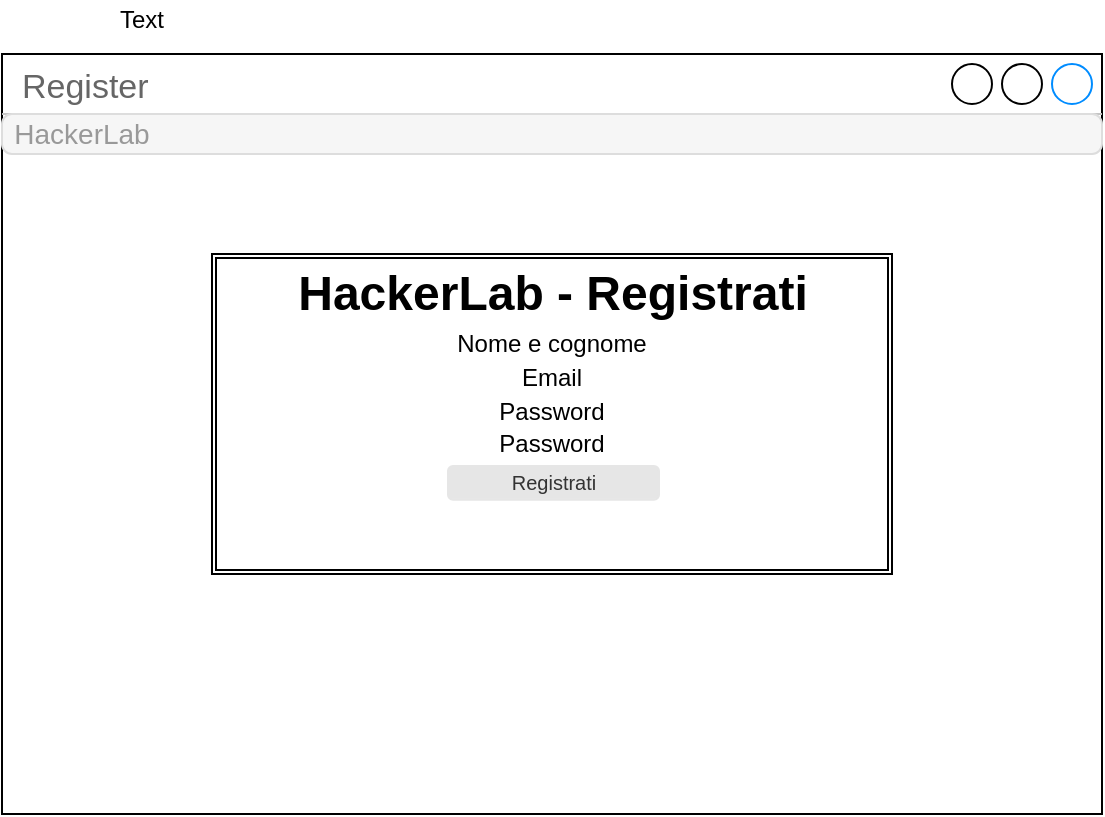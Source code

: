 <mxfile pages="1" version="11.2.5" type="device"><diagram id="UxHOhQYTyZqDitjEuLzN" name="Page-1"><mxGraphModel dx="1186" dy="1762" grid="1" gridSize="10" guides="1" tooltips="1" connect="1" arrows="1" fold="1" page="1" pageScale="1" pageWidth="827" pageHeight="1169" math="0" shadow="0"><root><mxCell id="0"/><mxCell id="1" parent="0"/><mxCell id="XGBsx3E0oA_hVAK7ntJ1-1" value="Register" style="strokeWidth=1;shadow=0;dashed=0;align=center;html=1;shape=mxgraph.mockup.containers.window;align=left;verticalAlign=top;spacingLeft=8;strokeColor2=#008cff;strokeColor3=#c4c4c4;fontColor=#666666;fillColor=#ffffff;mainText=;fontSize=17;labelBackgroundColor=none;" vertex="1" parent="1"><mxGeometry width="550" height="380" as="geometry"/></mxCell><mxCell id="XGBsx3E0oA_hVAK7ntJ1-4" value="" style="html=1;shadow=0;dashed=0;shape=mxgraph.bootstrap.rrect;rSize=5;fillColor=#f6f6f6;strokeColor=#dddddd;" vertex="1" parent="1"><mxGeometry y="30" width="550" height="20" as="geometry"/></mxCell><mxCell id="XGBsx3E0oA_hVAK7ntJ1-5" value="HackerLab" style="html=1;shadow=0;dashed=0;shape=mxgraph.bootstrap.anchor;fontColor=#999999;fontSize=14;whiteSpace=wrap;resizeHeight=1;" vertex="1" parent="XGBsx3E0oA_hVAK7ntJ1-4"><mxGeometry width="80" height="20" relative="1" as="geometry"/></mxCell><mxCell id="XGBsx3E0oA_hVAK7ntJ1-6" value="" style="html=1;shadow=0;dashed=0;shape=mxgraph.bootstrap.anchor;fontColor=#999999;align=right;spacingRight=20;whiteSpace=wrap;resizeHeight=1;" vertex="1" parent="XGBsx3E0oA_hVAK7ntJ1-4"><mxGeometry x="1" width="160" height="20" relative="1" as="geometry"><mxPoint x="-160" as="offset"/></mxGeometry></mxCell><mxCell id="XGBsx3E0oA_hVAK7ntJ1-13" value="" style="shape=ext;double=1;rounded=0;whiteSpace=wrap;html=1;" vertex="1" parent="1"><mxGeometry x="105" y="100" width="340" height="160" as="geometry"/></mxCell><mxCell id="XGBsx3E0oA_hVAK7ntJ1-37" value="Text" style="text;html=1;resizable=0;points=[];autosize=1;align=left;verticalAlign=top;spacingTop=-4;" vertex="1" parent="1"><mxGeometry x="57" y="-27" width="40" height="20" as="geometry"/></mxCell><mxCell id="XGBsx3E0oA_hVAK7ntJ1-47" value="HackerLab - Registrati" style="text;strokeColor=none;fillColor=none;html=1;fontSize=24;fontStyle=1;verticalAlign=middle;align=center;" vertex="1" parent="1"><mxGeometry x="225" y="100" width="100" height="40" as="geometry"/></mxCell><mxCell id="XGBsx3E0oA_hVAK7ntJ1-48" value="Nome e cognome" style="text;html=1;strokeColor=none;fillColor=none;align=center;verticalAlign=middle;whiteSpace=wrap;rounded=0;" vertex="1" parent="1"><mxGeometry x="220" y="140" width="110" height="10" as="geometry"/></mxCell><mxCell id="XGBsx3E0oA_hVAK7ntJ1-51" value="Email&lt;br&gt;" style="text;html=1;strokeColor=none;fillColor=none;align=center;verticalAlign=middle;whiteSpace=wrap;rounded=0;" vertex="1" parent="1"><mxGeometry x="220" y="157" width="110" height="10" as="geometry"/></mxCell><mxCell id="XGBsx3E0oA_hVAK7ntJ1-52" value="Password" style="text;html=1;strokeColor=none;fillColor=none;align=center;verticalAlign=middle;whiteSpace=wrap;rounded=0;" vertex="1" parent="1"><mxGeometry x="220" y="174" width="110" height="10" as="geometry"/></mxCell><mxCell id="XGBsx3E0oA_hVAK7ntJ1-53" value="Password" style="text;html=1;strokeColor=none;fillColor=none;align=center;verticalAlign=middle;whiteSpace=wrap;rounded=0;" vertex="1" parent="1"><mxGeometry x="220" y="190" width="110" height="10" as="geometry"/></mxCell><mxCell id="XGBsx3E0oA_hVAK7ntJ1-55" value="Registrati" style="rounded=1;html=1;shadow=0;dashed=0;whiteSpace=wrap;fontSize=10;fillColor=#E6E6E6;align=center;strokeColor=#E6E6E6;fontColor=#333333;" vertex="1" parent="1"><mxGeometry x="223" y="206" width="105.5" height="16.88" as="geometry"/></mxCell></root></mxGraphModel></diagram></mxfile>